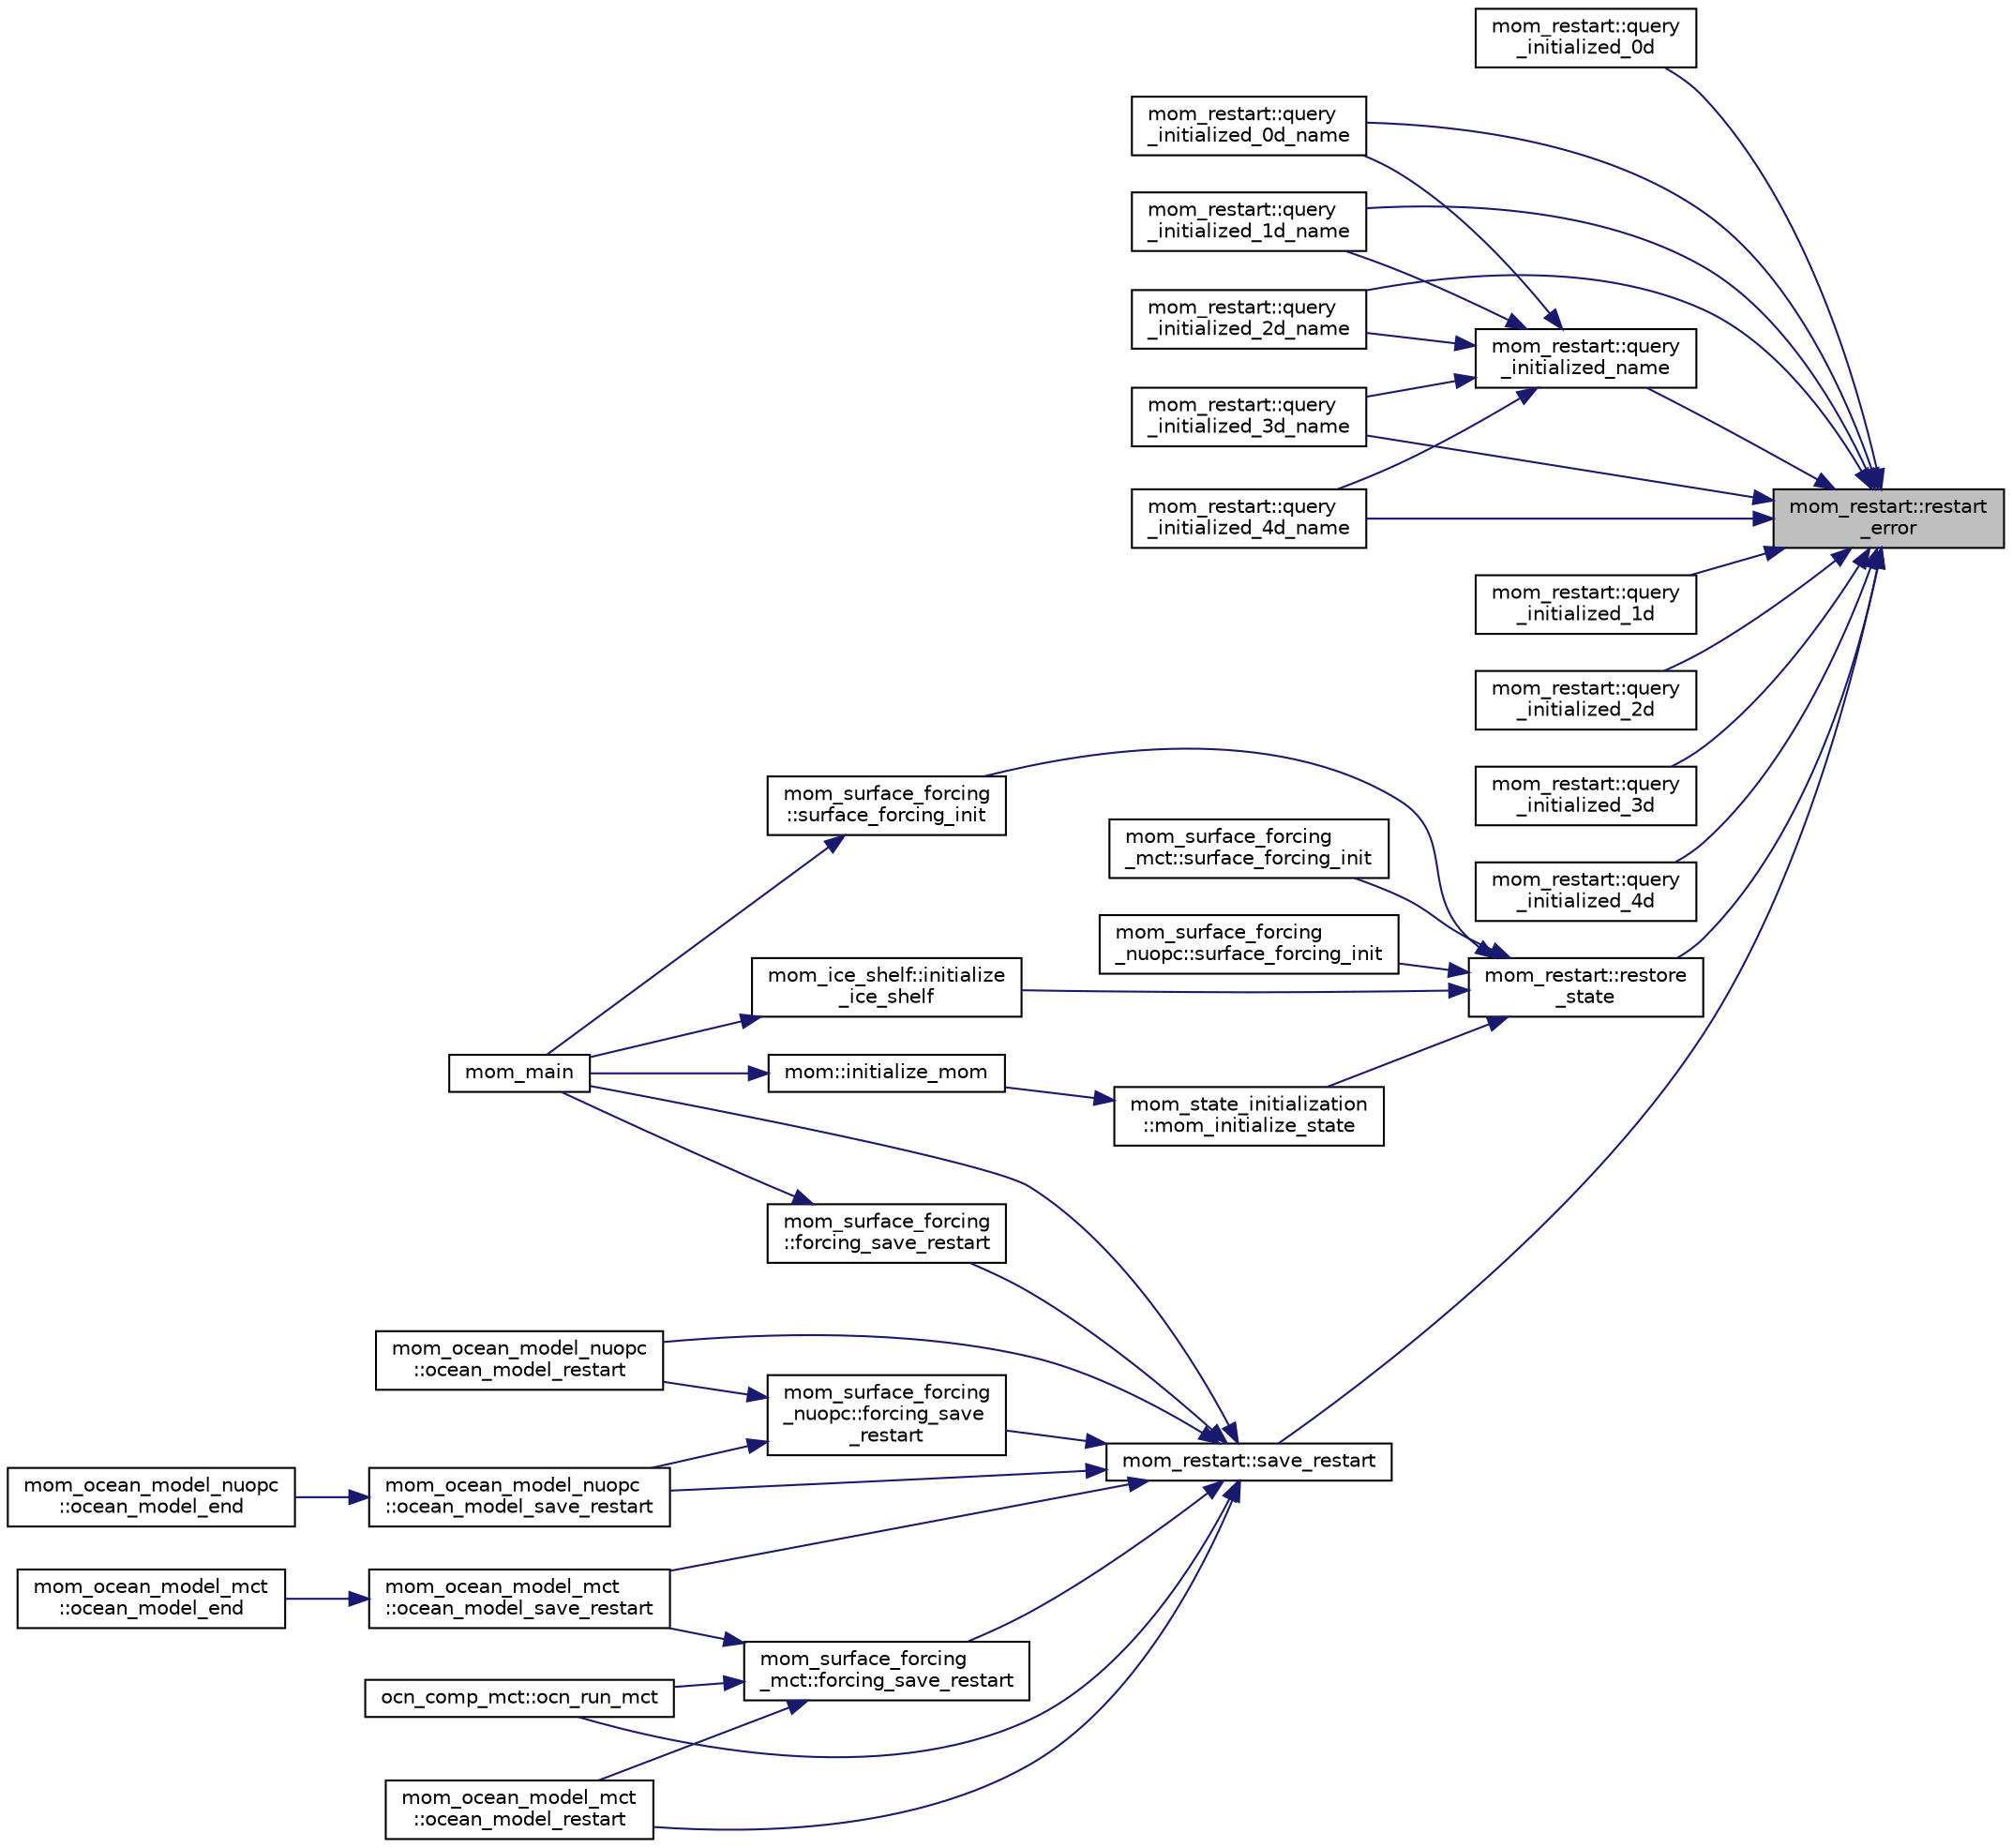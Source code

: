 digraph "mom_restart::restart_error"
{
 // INTERACTIVE_SVG=YES
 // LATEX_PDF_SIZE
  edge [fontname="Helvetica",fontsize="10",labelfontname="Helvetica",labelfontsize="10"];
  node [fontname="Helvetica",fontsize="10",shape=record];
  rankdir="RL";
  Node1 [label="mom_restart::restart\l_error",height=0.2,width=0.4,color="black", fillcolor="grey75", style="filled", fontcolor="black",tooltip=" "];
  Node1 -> Node2 [dir="back",color="midnightblue",fontsize="10",style="solid",fontname="Helvetica"];
  Node2 [label="mom_restart::query\l_initialized_0d",height=0.2,width=0.4,color="black", fillcolor="white", style="filled",URL="$namespacemom__restart.html#a9dfaebbadaef08ed425beeb702391d6c",tooltip="Indicate whether the field pointed to by f_ptr has been initialized from a restart file."];
  Node1 -> Node3 [dir="back",color="midnightblue",fontsize="10",style="solid",fontname="Helvetica"];
  Node3 [label="mom_restart::query\l_initialized_0d_name",height=0.2,width=0.4,color="black", fillcolor="white", style="filled",URL="$namespacemom__restart.html#a7abca14dfc4fa1efcec27f8f8f7d6762",tooltip="Indicate whether the field pointed to by f_ptr or with the specified variable name has been initializ..."];
  Node1 -> Node4 [dir="back",color="midnightblue",fontsize="10",style="solid",fontname="Helvetica"];
  Node4 [label="mom_restart::query\l_initialized_1d",height=0.2,width=0.4,color="black", fillcolor="white", style="filled",URL="$namespacemom__restart.html#ad01401819c16db2630321415488af4fd",tooltip="Indicate whether the field pointed to by f_ptr has been initialized from a restart file."];
  Node1 -> Node5 [dir="back",color="midnightblue",fontsize="10",style="solid",fontname="Helvetica"];
  Node5 [label="mom_restart::query\l_initialized_1d_name",height=0.2,width=0.4,color="black", fillcolor="white", style="filled",URL="$namespacemom__restart.html#a3c999a09696203fd104cf5ea7786ae39",tooltip="Indicate whether the field pointed to by f_ptr or with the specified variable name has been initializ..."];
  Node1 -> Node6 [dir="back",color="midnightblue",fontsize="10",style="solid",fontname="Helvetica"];
  Node6 [label="mom_restart::query\l_initialized_2d",height=0.2,width=0.4,color="black", fillcolor="white", style="filled",URL="$namespacemom__restart.html#aeee4854da077d24fb8618c88972ee2c1",tooltip="Indicate whether the field pointed to by f_ptr has been initialized from a restart file."];
  Node1 -> Node7 [dir="back",color="midnightblue",fontsize="10",style="solid",fontname="Helvetica"];
  Node7 [label="mom_restart::query\l_initialized_2d_name",height=0.2,width=0.4,color="black", fillcolor="white", style="filled",URL="$namespacemom__restart.html#ac2916c91f2b110463b8b6ffd5330c683",tooltip="Indicate whether the field pointed to by f_ptr or with the specified variable name has been initializ..."];
  Node1 -> Node8 [dir="back",color="midnightblue",fontsize="10",style="solid",fontname="Helvetica"];
  Node8 [label="mom_restart::query\l_initialized_3d",height=0.2,width=0.4,color="black", fillcolor="white", style="filled",URL="$namespacemom__restart.html#ad8cd9a08f434e6193d642b08251aee90",tooltip="Indicate whether the field pointed to by f_ptr has been initialized from a restart file."];
  Node1 -> Node9 [dir="back",color="midnightblue",fontsize="10",style="solid",fontname="Helvetica"];
  Node9 [label="mom_restart::query\l_initialized_3d_name",height=0.2,width=0.4,color="black", fillcolor="white", style="filled",URL="$namespacemom__restart.html#a0ff886233ff24e93349a1f1c8e547da4",tooltip="Indicate whether the field pointed to by f_ptr or with the specified variable name has been initializ..."];
  Node1 -> Node10 [dir="back",color="midnightblue",fontsize="10",style="solid",fontname="Helvetica"];
  Node10 [label="mom_restart::query\l_initialized_4d",height=0.2,width=0.4,color="black", fillcolor="white", style="filled",URL="$namespacemom__restart.html#a91cf0baa54a2d21017252d431635c74a",tooltip="Indicate whether the field pointed to by f_ptr has been initialized from a restart file."];
  Node1 -> Node11 [dir="back",color="midnightblue",fontsize="10",style="solid",fontname="Helvetica"];
  Node11 [label="mom_restart::query\l_initialized_4d_name",height=0.2,width=0.4,color="black", fillcolor="white", style="filled",URL="$namespacemom__restart.html#a5223057ec731f74507fd800511c01ab2",tooltip="Indicate whether the field pointed to by f_ptr or with the specified variable name has been initializ..."];
  Node1 -> Node12 [dir="back",color="midnightblue",fontsize="10",style="solid",fontname="Helvetica"];
  Node12 [label="mom_restart::query\l_initialized_name",height=0.2,width=0.4,color="black", fillcolor="white", style="filled",URL="$namespacemom__restart.html#a7c9521908e6149d6434fc0611afc3054",tooltip="query_initialized_name determines whether a named field has been successfully read from a restart fil..."];
  Node12 -> Node3 [dir="back",color="midnightblue",fontsize="10",style="solid",fontname="Helvetica"];
  Node12 -> Node5 [dir="back",color="midnightblue",fontsize="10",style="solid",fontname="Helvetica"];
  Node12 -> Node7 [dir="back",color="midnightblue",fontsize="10",style="solid",fontname="Helvetica"];
  Node12 -> Node9 [dir="back",color="midnightblue",fontsize="10",style="solid",fontname="Helvetica"];
  Node12 -> Node11 [dir="back",color="midnightblue",fontsize="10",style="solid",fontname="Helvetica"];
  Node1 -> Node13 [dir="back",color="midnightblue",fontsize="10",style="solid",fontname="Helvetica"];
  Node13 [label="mom_restart::restore\l_state",height=0.2,width=0.4,color="black", fillcolor="white", style="filled",URL="$namespacemom__restart.html#aec60d8a437fc858db4a020f9985b449d",tooltip="restore_state reads the model state from previously generated files. All restart variables are read f..."];
  Node13 -> Node14 [dir="back",color="midnightblue",fontsize="10",style="solid",fontname="Helvetica"];
  Node14 [label="mom_ice_shelf::initialize\l_ice_shelf",height=0.2,width=0.4,color="black", fillcolor="white", style="filled",URL="$namespacemom__ice__shelf.html#a5990f9918493ff4984245eac74e5f4d9",tooltip="Initializes shelf model data, parameters and diagnostics."];
  Node14 -> Node15 [dir="back",color="midnightblue",fontsize="10",style="solid",fontname="Helvetica"];
  Node15 [label="mom_main",height=0.2,width=0.4,color="black", fillcolor="white", style="filled",URL="$MOM__driver_8F90.html#a08fffeb2d8e8acbf9ed4609be6d258c6",tooltip=" "];
  Node13 -> Node16 [dir="back",color="midnightblue",fontsize="10",style="solid",fontname="Helvetica"];
  Node16 [label="mom_state_initialization\l::mom_initialize_state",height=0.2,width=0.4,color="black", fillcolor="white", style="filled",URL="$namespacemom__state__initialization.html#a81503d4f1855cb185f122d6314e4f06c",tooltip="Initialize temporally evolving fields, either as initial conditions or by reading them from a restart..."];
  Node16 -> Node17 [dir="back",color="midnightblue",fontsize="10",style="solid",fontname="Helvetica"];
  Node17 [label="mom::initialize_mom",height=0.2,width=0.4,color="black", fillcolor="white", style="filled",URL="$namespacemom.html#a96708b16215666edbfa5b46228f3a200",tooltip="Initialize MOM, including memory allocation, setting up parameters and diagnostics,..."];
  Node17 -> Node15 [dir="back",color="midnightblue",fontsize="10",style="solid",fontname="Helvetica"];
  Node13 -> Node18 [dir="back",color="midnightblue",fontsize="10",style="solid",fontname="Helvetica"];
  Node18 [label="mom_surface_forcing\l_mct::surface_forcing_init",height=0.2,width=0.4,color="black", fillcolor="white", style="filled",URL="$namespacemom__surface__forcing__mct.html#a9b444c1127c12220af99c66f7d38460d",tooltip="Initialize the surface forcing, including setting parameters and allocating permanent memory."];
  Node13 -> Node19 [dir="back",color="midnightblue",fontsize="10",style="solid",fontname="Helvetica"];
  Node19 [label="mom_surface_forcing\l_nuopc::surface_forcing_init",height=0.2,width=0.4,color="black", fillcolor="white", style="filled",URL="$namespacemom__surface__forcing__nuopc.html#a06657bd6f01be304accc1f2e964fefa1",tooltip="Initialize the surface forcing, including setting parameters and allocating permanent memory."];
  Node13 -> Node20 [dir="back",color="midnightblue",fontsize="10",style="solid",fontname="Helvetica"];
  Node20 [label="mom_surface_forcing\l::surface_forcing_init",height=0.2,width=0.4,color="black", fillcolor="white", style="filled",URL="$namespacemom__surface__forcing.html#a791cb2bd2daa4fd3f036b121995bfb6c",tooltip="Initialize the surface forcing module."];
  Node20 -> Node15 [dir="back",color="midnightblue",fontsize="10",style="solid",fontname="Helvetica"];
  Node1 -> Node21 [dir="back",color="midnightblue",fontsize="10",style="solid",fontname="Helvetica"];
  Node21 [label="mom_restart::save_restart",height=0.2,width=0.4,color="black", fillcolor="white", style="filled",URL="$namespacemom__restart.html#ab88b83af8a7dc731b70bc534325ba2b4",tooltip="save_restart saves all registered variables to restart files."];
  Node21 -> Node22 [dir="back",color="midnightblue",fontsize="10",style="solid",fontname="Helvetica"];
  Node22 [label="mom_surface_forcing\l_mct::forcing_save_restart",height=0.2,width=0.4,color="black", fillcolor="white", style="filled",URL="$namespacemom__surface__forcing__mct.html#a9af7b8d6d5057b4b46597412b2a1e3fe",tooltip="Save any restart files associated with the surface forcing."];
  Node22 -> Node23 [dir="back",color="midnightblue",fontsize="10",style="solid",fontname="Helvetica"];
  Node23 [label="mom_ocean_model_mct\l::ocean_model_restart",height=0.2,width=0.4,color="black", fillcolor="white", style="filled",URL="$namespacemom__ocean__model__mct.html#adb431f3c4f9de3b5f06acdb92428eeb2",tooltip="This subroutine writes out the ocean model restart file."];
  Node22 -> Node24 [dir="back",color="midnightblue",fontsize="10",style="solid",fontname="Helvetica"];
  Node24 [label="mom_ocean_model_mct\l::ocean_model_save_restart",height=0.2,width=0.4,color="black", fillcolor="white", style="filled",URL="$namespacemom__ocean__model__mct.html#acf771d5306cc54b49fd8221a38415e07",tooltip="ocean_model_save_restart causes restart files associated with the ocean to be written out."];
  Node24 -> Node25 [dir="back",color="midnightblue",fontsize="10",style="solid",fontname="Helvetica"];
  Node25 [label="mom_ocean_model_mct\l::ocean_model_end",height=0.2,width=0.4,color="black", fillcolor="white", style="filled",URL="$namespacemom__ocean__model__mct.html#ae300e0e875156247557b71dd922a4365",tooltip="ocean_model_end terminates the model run, saving the ocean state in a restart and deallocating any da..."];
  Node22 -> Node26 [dir="back",color="midnightblue",fontsize="10",style="solid",fontname="Helvetica"];
  Node26 [label="ocn_comp_mct::ocn_run_mct",height=0.2,width=0.4,color="black", fillcolor="white", style="filled",URL="$namespaceocn__comp__mct.html#a958c09d3b1e3569c07e0f29127b6819e",tooltip="Step forward ocean model for coupling interval."];
  Node21 -> Node27 [dir="back",color="midnightblue",fontsize="10",style="solid",fontname="Helvetica"];
  Node27 [label="mom_surface_forcing\l_nuopc::forcing_save\l_restart",height=0.2,width=0.4,color="black", fillcolor="white", style="filled",URL="$namespacemom__surface__forcing__nuopc.html#a4e135d3baa97ffa2bd9287b8957befd5",tooltip="Save any restart files associated with the surface forcing."];
  Node27 -> Node28 [dir="back",color="midnightblue",fontsize="10",style="solid",fontname="Helvetica"];
  Node28 [label="mom_ocean_model_nuopc\l::ocean_model_restart",height=0.2,width=0.4,color="black", fillcolor="white", style="filled",URL="$namespacemom__ocean__model__nuopc.html#a1c1713af319b6f518c253d98d9078bcf",tooltip="This subroutine writes out the ocean model restart file."];
  Node27 -> Node29 [dir="back",color="midnightblue",fontsize="10",style="solid",fontname="Helvetica"];
  Node29 [label="mom_ocean_model_nuopc\l::ocean_model_save_restart",height=0.2,width=0.4,color="black", fillcolor="white", style="filled",URL="$namespacemom__ocean__model__nuopc.html#a2bd4d30d93a48520d739749c3bd9bb03",tooltip="ocean_model_save_restart causes restart files associated with the ocean to be written out."];
  Node29 -> Node30 [dir="back",color="midnightblue",fontsize="10",style="solid",fontname="Helvetica"];
  Node30 [label="mom_ocean_model_nuopc\l::ocean_model_end",height=0.2,width=0.4,color="black", fillcolor="white", style="filled",URL="$namespacemom__ocean__model__nuopc.html#afa022959ab32164d5fe2409047364cf7",tooltip="ocean_model_end terminates the model run, saving the ocean state in a restart and deallocating any da..."];
  Node21 -> Node31 [dir="back",color="midnightblue",fontsize="10",style="solid",fontname="Helvetica"];
  Node31 [label="mom_surface_forcing\l::forcing_save_restart",height=0.2,width=0.4,color="black", fillcolor="white", style="filled",URL="$namespacemom__surface__forcing.html#a938b99b53ae2b01b468c9c4eaeb595d2",tooltip="Save a restart file for the forcing fields."];
  Node31 -> Node15 [dir="back",color="midnightblue",fontsize="10",style="solid",fontname="Helvetica"];
  Node21 -> Node15 [dir="back",color="midnightblue",fontsize="10",style="solid",fontname="Helvetica"];
  Node21 -> Node28 [dir="back",color="midnightblue",fontsize="10",style="solid",fontname="Helvetica"];
  Node21 -> Node23 [dir="back",color="midnightblue",fontsize="10",style="solid",fontname="Helvetica"];
  Node21 -> Node29 [dir="back",color="midnightblue",fontsize="10",style="solid",fontname="Helvetica"];
  Node21 -> Node24 [dir="back",color="midnightblue",fontsize="10",style="solid",fontname="Helvetica"];
  Node21 -> Node26 [dir="back",color="midnightblue",fontsize="10",style="solid",fontname="Helvetica"];
}
